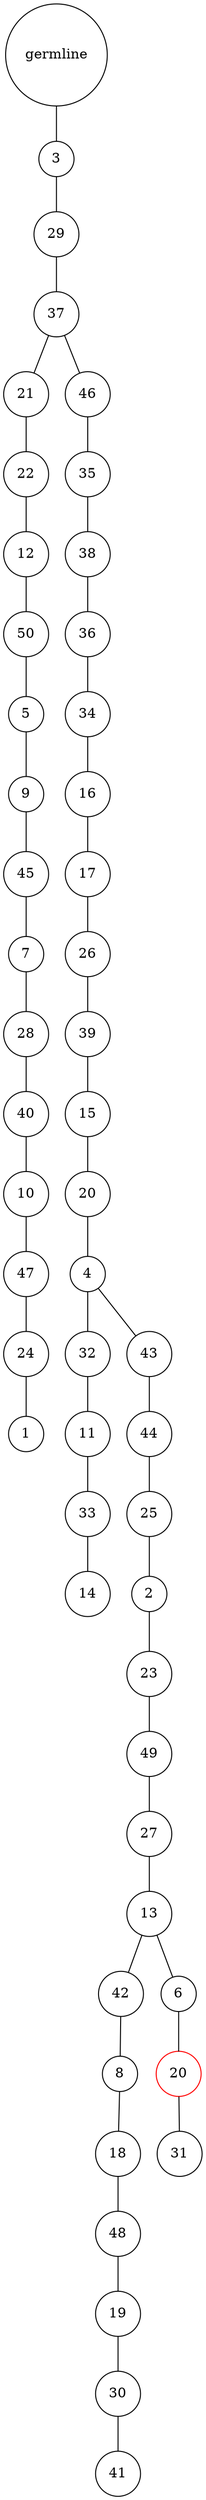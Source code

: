 graph {
	rankdir=UD;
	splines=line;
	node [shape=circle]
	"0x7fa0656745e0" [label="germline"];
	"0x7fa065674610" [label="3"];
	"0x7fa0656745e0" -- "0x7fa065674610" ;
	"0x7fa065674640" [label="29"];
	"0x7fa065674610" -- "0x7fa065674640" ;
	"0x7fa065674670" [label="37"];
	"0x7fa065674640" -- "0x7fa065674670" ;
	"0x7fa0656746a0" [label="21"];
	"0x7fa065674670" -- "0x7fa0656746a0" ;
	"0x7fa0656746d0" [label="22"];
	"0x7fa0656746a0" -- "0x7fa0656746d0" ;
	"0x7fa065674700" [label="12"];
	"0x7fa0656746d0" -- "0x7fa065674700" ;
	"0x7fa065674730" [label="50"];
	"0x7fa065674700" -- "0x7fa065674730" ;
	"0x7fa065674760" [label="5"];
	"0x7fa065674730" -- "0x7fa065674760" ;
	"0x7fa065674790" [label="9"];
	"0x7fa065674760" -- "0x7fa065674790" ;
	"0x7fa0656747c0" [label="45"];
	"0x7fa065674790" -- "0x7fa0656747c0" ;
	"0x7fa0656747f0" [label="7"];
	"0x7fa0656747c0" -- "0x7fa0656747f0" ;
	"0x7fa065674820" [label="28"];
	"0x7fa0656747f0" -- "0x7fa065674820" ;
	"0x7fa065674850" [label="40"];
	"0x7fa065674820" -- "0x7fa065674850" ;
	"0x7fa065674880" [label="10"];
	"0x7fa065674850" -- "0x7fa065674880" ;
	"0x7fa0656748b0" [label="47"];
	"0x7fa065674880" -- "0x7fa0656748b0" ;
	"0x7fa0656748e0" [label="24"];
	"0x7fa0656748b0" -- "0x7fa0656748e0" ;
	"0x7fa065674910" [label="1"];
	"0x7fa0656748e0" -- "0x7fa065674910" ;
	"0x7fa065674940" [label="46"];
	"0x7fa065674670" -- "0x7fa065674940" ;
	"0x7fa065674970" [label="35"];
	"0x7fa065674940" -- "0x7fa065674970" ;
	"0x7fa0656749a0" [label="38"];
	"0x7fa065674970" -- "0x7fa0656749a0" ;
	"0x7fa0656749d0" [label="36"];
	"0x7fa0656749a0" -- "0x7fa0656749d0" ;
	"0x7fa065674a00" [label="34"];
	"0x7fa0656749d0" -- "0x7fa065674a00" ;
	"0x7fa065674a30" [label="16"];
	"0x7fa065674a00" -- "0x7fa065674a30" ;
	"0x7fa065674a60" [label="17"];
	"0x7fa065674a30" -- "0x7fa065674a60" ;
	"0x7fa065674a90" [label="26"];
	"0x7fa065674a60" -- "0x7fa065674a90" ;
	"0x7fa065674ac0" [label="39"];
	"0x7fa065674a90" -- "0x7fa065674ac0" ;
	"0x7fa065674af0" [label="15"];
	"0x7fa065674ac0" -- "0x7fa065674af0" ;
	"0x7fa065674b20" [label="20"];
	"0x7fa065674af0" -- "0x7fa065674b20" ;
	"0x7fa065674b50" [label="4"];
	"0x7fa065674b20" -- "0x7fa065674b50" ;
	"0x7fa065674b80" [label="32"];
	"0x7fa065674b50" -- "0x7fa065674b80" ;
	"0x7fa065674bb0" [label="11"];
	"0x7fa065674b80" -- "0x7fa065674bb0" ;
	"0x7fa065674be0" [label="33"];
	"0x7fa065674bb0" -- "0x7fa065674be0" ;
	"0x7fa065674c10" [label="14"];
	"0x7fa065674be0" -- "0x7fa065674c10" ;
	"0x7fa065674c40" [label="43"];
	"0x7fa065674b50" -- "0x7fa065674c40" ;
	"0x7fa065674c70" [label="44"];
	"0x7fa065674c40" -- "0x7fa065674c70" ;
	"0x7fa065674ca0" [label="25"];
	"0x7fa065674c70" -- "0x7fa065674ca0" ;
	"0x7fa065674cd0" [label="2"];
	"0x7fa065674ca0" -- "0x7fa065674cd0" ;
	"0x7fa065674d00" [label="23"];
	"0x7fa065674cd0" -- "0x7fa065674d00" ;
	"0x7fa065674d30" [label="49"];
	"0x7fa065674d00" -- "0x7fa065674d30" ;
	"0x7fa065674d60" [label="27"];
	"0x7fa065674d30" -- "0x7fa065674d60" ;
	"0x7fa065674d90" [label="13"];
	"0x7fa065674d60" -- "0x7fa065674d90" ;
	"0x7fa065674dc0" [label="42"];
	"0x7fa065674d90" -- "0x7fa065674dc0" ;
	"0x7fa065674df0" [label="8"];
	"0x7fa065674dc0" -- "0x7fa065674df0" ;
	"0x7fa065674e20" [label="18"];
	"0x7fa065674df0" -- "0x7fa065674e20" ;
	"0x7fa065674e50" [label="48"];
	"0x7fa065674e20" -- "0x7fa065674e50" ;
	"0x7fa065674e80" [label="19"];
	"0x7fa065674e50" -- "0x7fa065674e80" ;
	"0x7fa065674eb0" [label="30"];
	"0x7fa065674e80" -- "0x7fa065674eb0" ;
	"0x7fa065674ee0" [label="41"];
	"0x7fa065674eb0" -- "0x7fa065674ee0" ;
	"0x7fa065674f10" [label="6"];
	"0x7fa065674d90" -- "0x7fa065674f10" ;
	"0x7fa065674f40" [label="20",color="red"];
	"0x7fa065674f10" -- "0x7fa065674f40" ;
	"0x7fa065674f70" [label="31"];
	"0x7fa065674f40" -- "0x7fa065674f70" ;
}
